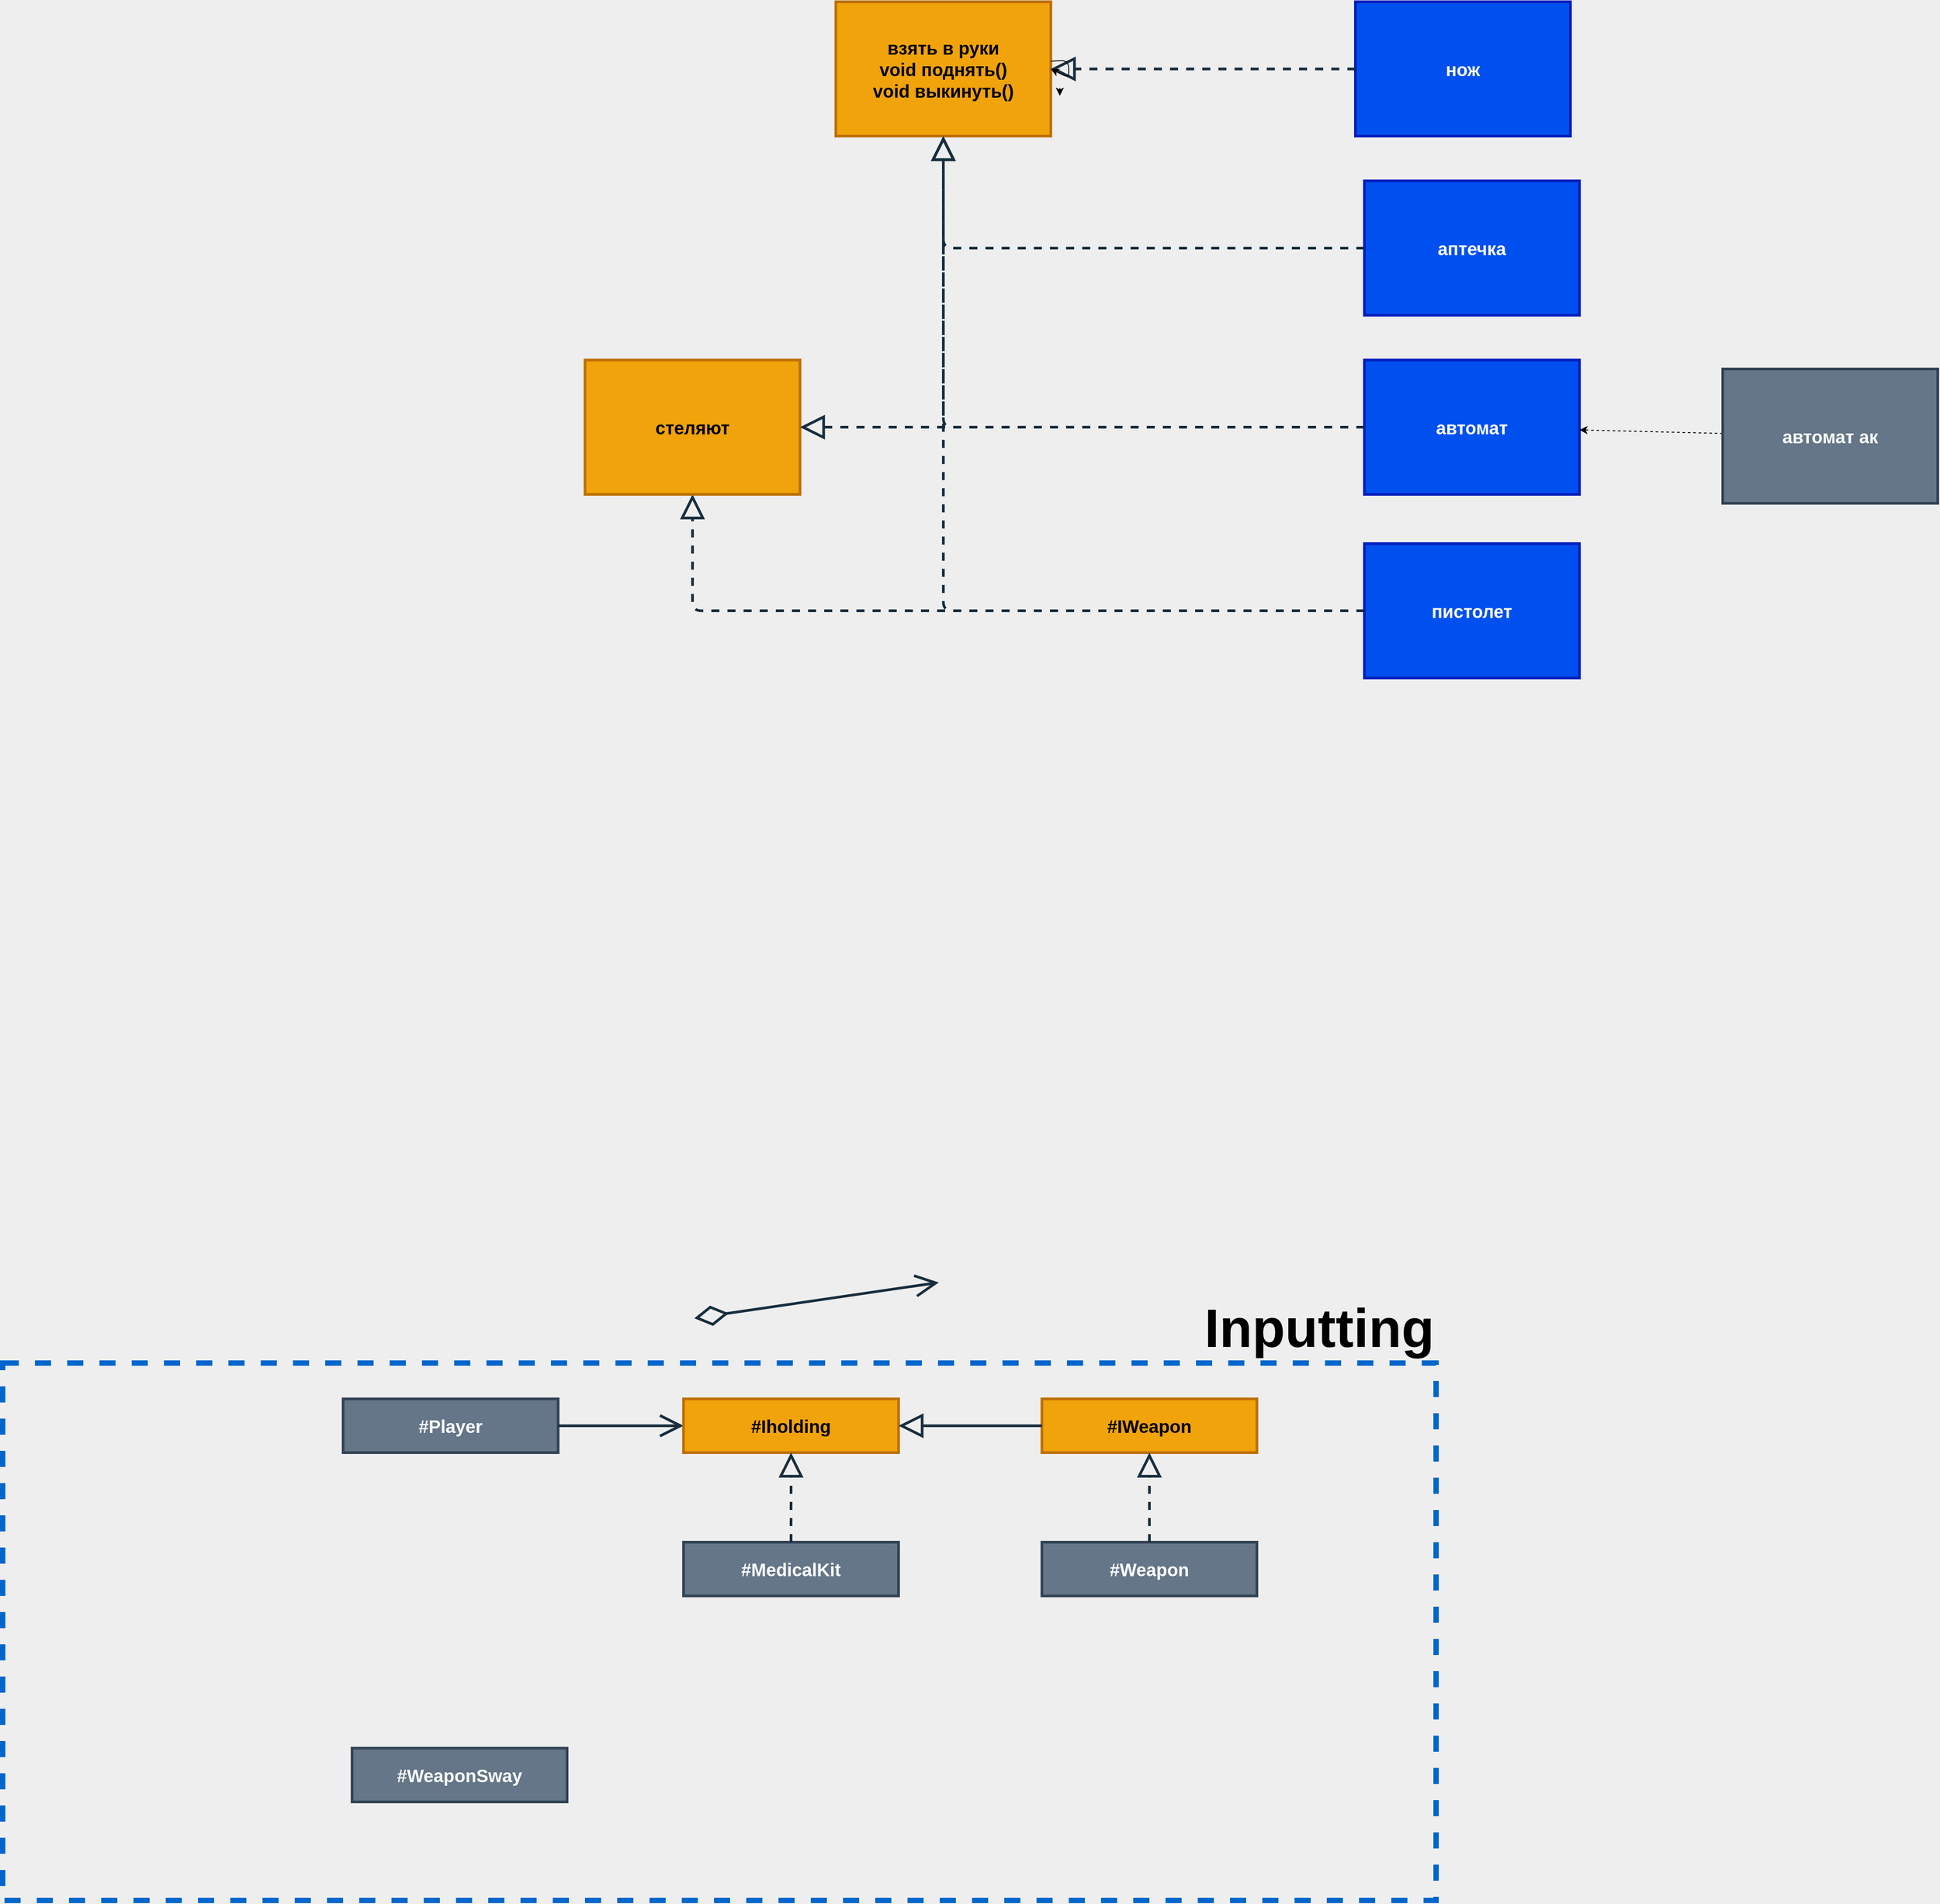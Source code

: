 <mxfile>
    <diagram id="ibS7eCjib6eHtX2cWQgF" name="Страница 1">
        <mxGraphModel dx="7810" dy="4680" grid="1" gridSize="10" guides="1" tooltips="1" connect="1" arrows="1" fold="1" page="0" pageScale="1" pageWidth="827" pageHeight="1169" background="#EEEEEE" math="0" shadow="0">
            <root>
                <mxCell id="0"/>
                <mxCell id="1" parent="0"/>
                <mxCell id="154" value="#IWeapon" style="whiteSpace=wrap;fillColor=#f0a30a;labelBackgroundColor=none;strokeWidth=3;strokeColor=#BD7000;fontSize=20;fontStyle=1;fontColor=#000000;" parent="1" vertex="1">
                    <mxGeometry x="-3680" y="-1280" width="240" height="60" as="geometry"/>
                </mxCell>
                <mxCell id="155" value="#Player" style="whiteSpace=wrap;fillColor=#647687;labelBackgroundColor=none;strokeWidth=3;strokeColor=#314354;fontSize=20;fontStyle=1;fontColor=#ffffff;" parent="1" vertex="1">
                    <mxGeometry x="-4460" y="-1280" width="240" height="60" as="geometry"/>
                </mxCell>
                <mxCell id="156" style="rounded=1;sketch=0;orthogonalLoop=1;jettySize=auto;html=1;fontColor=#1A1A1A;startArrow=none;startFill=0;endArrow=open;endFill=0;startSize=30;endSize=20;targetPerimeterSpacing=0;strokeColor=#182E3E;strokeWidth=3;" parent="1" source="155" target="319" edge="1">
                    <mxGeometry relative="1" as="geometry">
                        <mxPoint x="-4150" y="-1510" as="sourcePoint"/>
                        <mxPoint x="-4010" y="-1340" as="targetPoint"/>
                    </mxGeometry>
                </mxCell>
                <mxCell id="161" value="#Weapon" style="whiteSpace=wrap;fillColor=#647687;labelBackgroundColor=none;strokeWidth=3;strokeColor=#314354;fontSize=20;fontStyle=1;fontColor=#ffffff;" parent="1" vertex="1">
                    <mxGeometry x="-3680" y="-1120" width="240" height="60" as="geometry"/>
                </mxCell>
                <mxCell id="163" style="rounded=1;sketch=0;orthogonalLoop=1;jettySize=auto;html=1;fontColor=#1A1A1A;startArrow=none;startFill=0;endArrow=block;endFill=0;startSize=30;endSize=20;strokeColor=#182E3E;strokeWidth=3;edgeStyle=orthogonalEdgeStyle;dashed=1;sourcePerimeterSpacing=0;" parent="1" source="161" target="154" edge="1">
                    <mxGeometry relative="1" as="geometry">
                        <mxPoint x="-1685" y="-2190" as="sourcePoint"/>
                        <mxPoint x="-1330" y="-1650.0" as="targetPoint"/>
                    </mxGeometry>
                </mxCell>
                <mxCell id="252" value="&lt;font color=&quot;#000000&quot;&gt;Inputting&lt;/font&gt;" style="rounded=0;whiteSpace=wrap;html=1;fontSize=60;fillColor=none;dashed=1;strokeWidth=6;align=right;horizontal=1;verticalAlign=bottom;fontStyle=1;labelPosition=center;verticalLabelPosition=top;imageAspect=1;editable=1;movable=1;backgroundOutline=0;strokeColor=#0066CC;connectable=0;allowArrows=0;snapToPoint=0;perimeter=rectanglePerimeter;fixDash=0;autosize=0;container=1;dropTarget=0;collapsible=0;recursiveResize=1;absoluteArcSize=0;noLabel=0;portConstraintRotation=0;comic=0;moveCells=0;rotatable=0;pointerEvents=0;" parent="1" vertex="1">
                    <mxGeometry x="-4840" y="-1320" width="1600" height="600" as="geometry"/>
                </mxCell>
                <mxCell id="318" style="rounded=1;sketch=0;orthogonalLoop=1;jettySize=auto;html=1;fontColor=#1A1A1A;startArrow=diamondThin;startFill=0;endArrow=open;endFill=0;startSize=30;endSize=20;targetPerimeterSpacing=0;strokeColor=#182E3E;strokeWidth=3;" parent="1" edge="1">
                    <mxGeometry relative="1" as="geometry">
                        <mxPoint x="-4068" y="-1370" as="sourcePoint"/>
                        <mxPoint x="-3795" y="-1410" as="targetPoint"/>
                    </mxGeometry>
                </mxCell>
                <mxCell id="319" value="#Iholding" style="whiteSpace=wrap;fillColor=#f0a30a;labelBackgroundColor=none;strokeWidth=3;strokeColor=#BD7000;fontSize=20;fontStyle=1;fontColor=#000000;" parent="1" vertex="1">
                    <mxGeometry x="-4080" y="-1280" width="240" height="60" as="geometry"/>
                </mxCell>
                <mxCell id="320" style="rounded=1;sketch=0;orthogonalLoop=1;jettySize=auto;html=1;fontColor=#1A1A1A;startArrow=none;startFill=0;endArrow=block;endFill=0;startSize=30;endSize=20;strokeColor=#182E3E;strokeWidth=3;edgeStyle=orthogonalEdgeStyle;sourcePerimeterSpacing=0;" parent="1" source="154" target="319" edge="1">
                    <mxGeometry relative="1" as="geometry">
                        <mxPoint x="-3570" y="-1080" as="sourcePoint"/>
                        <mxPoint x="-3850" y="-1120" as="targetPoint"/>
                    </mxGeometry>
                </mxCell>
                <mxCell id="321" value="#MedicalKit" style="whiteSpace=wrap;fillColor=#647687;labelBackgroundColor=none;strokeWidth=3;strokeColor=#314354;fontSize=20;fontStyle=1;fontColor=#ffffff;" parent="1" vertex="1">
                    <mxGeometry x="-4080" y="-1120" width="240" height="60" as="geometry"/>
                </mxCell>
                <mxCell id="322" style="rounded=1;sketch=0;orthogonalLoop=1;jettySize=auto;html=1;fontColor=#1A1A1A;startArrow=none;startFill=0;endArrow=block;endFill=0;startSize=30;endSize=20;strokeColor=#182E3E;strokeWidth=3;edgeStyle=orthogonalEdgeStyle;dashed=1;sourcePerimeterSpacing=0;" parent="1" source="321" target="319" edge="1">
                    <mxGeometry relative="1" as="geometry">
                        <mxPoint x="-3560" y="-1090" as="sourcePoint"/>
                        <mxPoint x="-3560" y="-1210" as="targetPoint"/>
                    </mxGeometry>
                </mxCell>
                <mxCell id="323" value="#WeaponSway" style="whiteSpace=wrap;fillColor=#647687;labelBackgroundColor=none;strokeWidth=3;strokeColor=#314354;fontSize=20;fontStyle=1;fontColor=#ffffff;" parent="1" vertex="1">
                    <mxGeometry x="-4450" y="-890" width="240" height="60" as="geometry"/>
                </mxCell>
                <mxCell id="335" value="взять в руки&#10;void поднять()&#10;void выкинуть()" style="whiteSpace=wrap;fillColor=#f0a30a;labelBackgroundColor=none;strokeWidth=3;strokeColor=#BD7000;fontSize=20;fontStyle=1;fontColor=#000000;" vertex="1" parent="1">
                    <mxGeometry x="-3910" y="-2840" width="240" height="150" as="geometry"/>
                </mxCell>
                <mxCell id="336" value="нож" style="whiteSpace=wrap;fillColor=#0050ef;labelBackgroundColor=none;strokeWidth=3;strokeColor=#001DBC;fontSize=20;fontStyle=1;fontColor=#ffffff;" vertex="1" parent="1">
                    <mxGeometry x="-3330" y="-2840" width="240" height="150" as="geometry"/>
                </mxCell>
                <mxCell id="337" value="аптечка" style="whiteSpace=wrap;fillColor=#0050ef;labelBackgroundColor=none;strokeWidth=3;strokeColor=#001DBC;fontSize=20;fontStyle=1;fontColor=#ffffff;" vertex="1" parent="1">
                    <mxGeometry x="-3320" y="-2640" width="240" height="150" as="geometry"/>
                </mxCell>
                <mxCell id="338" value="автомат" style="whiteSpace=wrap;fillColor=#0050ef;labelBackgroundColor=none;strokeWidth=3;strokeColor=#001DBC;fontSize=20;fontStyle=1;fontColor=#ffffff;" vertex="1" parent="1">
                    <mxGeometry x="-3320" y="-2440" width="240" height="150" as="geometry"/>
                </mxCell>
                <mxCell id="339" style="rounded=1;sketch=0;orthogonalLoop=1;jettySize=auto;html=1;fontColor=#1A1A1A;startArrow=none;startFill=0;endArrow=block;endFill=0;startSize=30;endSize=20;strokeColor=#182E3E;strokeWidth=3;edgeStyle=orthogonalEdgeStyle;sourcePerimeterSpacing=0;dashed=1;" edge="1" parent="1" source="336" target="335">
                    <mxGeometry relative="1" as="geometry">
                        <mxPoint x="-3350" y="-2610" as="sourcePoint"/>
                        <mxPoint x="-3660" y="-2610" as="targetPoint"/>
                    </mxGeometry>
                </mxCell>
                <mxCell id="340" style="rounded=1;sketch=0;orthogonalLoop=1;jettySize=auto;html=1;fontColor=#1A1A1A;startArrow=none;startFill=0;endArrow=block;endFill=0;startSize=30;endSize=20;strokeColor=#182E3E;strokeWidth=3;edgeStyle=orthogonalEdgeStyle;sourcePerimeterSpacing=0;dashed=1;" edge="1" parent="1" source="337" target="335">
                    <mxGeometry relative="1" as="geometry">
                        <mxPoint x="-3360" y="-2745" as="sourcePoint"/>
                        <mxPoint x="-3660" y="-2735" as="targetPoint"/>
                    </mxGeometry>
                </mxCell>
                <mxCell id="341" style="edgeStyle=none;html=1;entryX=1;entryY=0.5;entryDx=0;entryDy=0;" edge="1" parent="1" source="335" target="335">
                    <mxGeometry relative="1" as="geometry"/>
                </mxCell>
                <mxCell id="342" style="edgeStyle=none;html=1;entryX=1;entryY=0.5;entryDx=0;entryDy=0;" edge="1" parent="1">
                    <mxGeometry relative="1" as="geometry">
                        <mxPoint x="-3660" y="-2743.571" as="sourcePoint"/>
                        <mxPoint x="-3660" y="-2735" as="targetPoint"/>
                    </mxGeometry>
                </mxCell>
                <mxCell id="343" style="rounded=1;sketch=0;orthogonalLoop=1;jettySize=auto;html=1;fontColor=#1A1A1A;startArrow=none;startFill=0;endArrow=block;endFill=0;startSize=30;endSize=20;strokeColor=#182E3E;strokeWidth=3;edgeStyle=orthogonalEdgeStyle;sourcePerimeterSpacing=0;dashed=1;" edge="1" parent="1" source="338" target="335">
                    <mxGeometry relative="1" as="geometry">
                        <mxPoint x="-3350" y="-2565" as="sourcePoint"/>
                        <mxPoint x="-3650" y="-2725" as="targetPoint"/>
                    </mxGeometry>
                </mxCell>
                <mxCell id="345" style="edgeStyle=none;html=1;dashed=1;" edge="1" parent="1" source="344" target="338">
                    <mxGeometry relative="1" as="geometry"/>
                </mxCell>
                <mxCell id="344" value="автомат ак" style="whiteSpace=wrap;fillColor=#647687;labelBackgroundColor=none;strokeWidth=3;strokeColor=#314354;fontSize=20;fontStyle=1;fontColor=#ffffff;" vertex="1" parent="1">
                    <mxGeometry x="-2920" y="-2430" width="240" height="150" as="geometry"/>
                </mxCell>
                <mxCell id="346" value="пистолет" style="whiteSpace=wrap;fillColor=#0050ef;labelBackgroundColor=none;strokeWidth=3;strokeColor=#001DBC;fontSize=20;fontStyle=1;fontColor=#ffffff;" vertex="1" parent="1">
                    <mxGeometry x="-3320" y="-2235" width="240" height="150" as="geometry"/>
                </mxCell>
                <mxCell id="347" style="rounded=1;sketch=0;orthogonalLoop=1;jettySize=auto;html=1;fontColor=#1A1A1A;startArrow=none;startFill=0;endArrow=block;endFill=0;startSize=30;endSize=20;strokeColor=#182E3E;strokeWidth=3;edgeStyle=orthogonalEdgeStyle;sourcePerimeterSpacing=0;dashed=1;" edge="1" parent="1" source="346" target="348">
                    <mxGeometry relative="1" as="geometry">
                        <mxPoint x="-3320" y="-2355" as="sourcePoint"/>
                        <mxPoint x="-3780.0" y="-2680" as="targetPoint"/>
                    </mxGeometry>
                </mxCell>
                <mxCell id="348" value="стеляют" style="whiteSpace=wrap;fillColor=#f0a30a;labelBackgroundColor=none;strokeWidth=3;strokeColor=#BD7000;fontSize=20;fontStyle=1;fontColor=#000000;" vertex="1" parent="1">
                    <mxGeometry x="-4190" y="-2440" width="240" height="150" as="geometry"/>
                </mxCell>
                <mxCell id="349" style="rounded=1;sketch=0;orthogonalLoop=1;jettySize=auto;html=1;fontColor=#1A1A1A;startArrow=none;startFill=0;endArrow=block;endFill=0;startSize=30;endSize=20;strokeColor=#182E3E;strokeWidth=3;edgeStyle=orthogonalEdgeStyle;sourcePerimeterSpacing=0;dashed=1;" edge="1" parent="1" source="338" target="348">
                    <mxGeometry relative="1" as="geometry">
                        <mxPoint x="-3310" y="-2355" as="sourcePoint"/>
                        <mxPoint x="-3780.0" y="-2680" as="targetPoint"/>
                    </mxGeometry>
                </mxCell>
                <mxCell id="351" style="rounded=1;sketch=0;orthogonalLoop=1;jettySize=auto;html=1;fontColor=#1A1A1A;startArrow=none;startFill=0;endArrow=block;endFill=0;startSize=30;endSize=20;strokeColor=#182E3E;strokeWidth=3;edgeStyle=orthogonalEdgeStyle;sourcePerimeterSpacing=0;dashed=1;" edge="1" parent="1" source="346" target="335">
                    <mxGeometry relative="1" as="geometry">
                        <mxPoint x="-3310" y="-2150" as="sourcePoint"/>
                        <mxPoint x="-3930.0" y="-2240" as="targetPoint"/>
                    </mxGeometry>
                </mxCell>
            </root>
        </mxGraphModel>
    </diagram>
</mxfile>